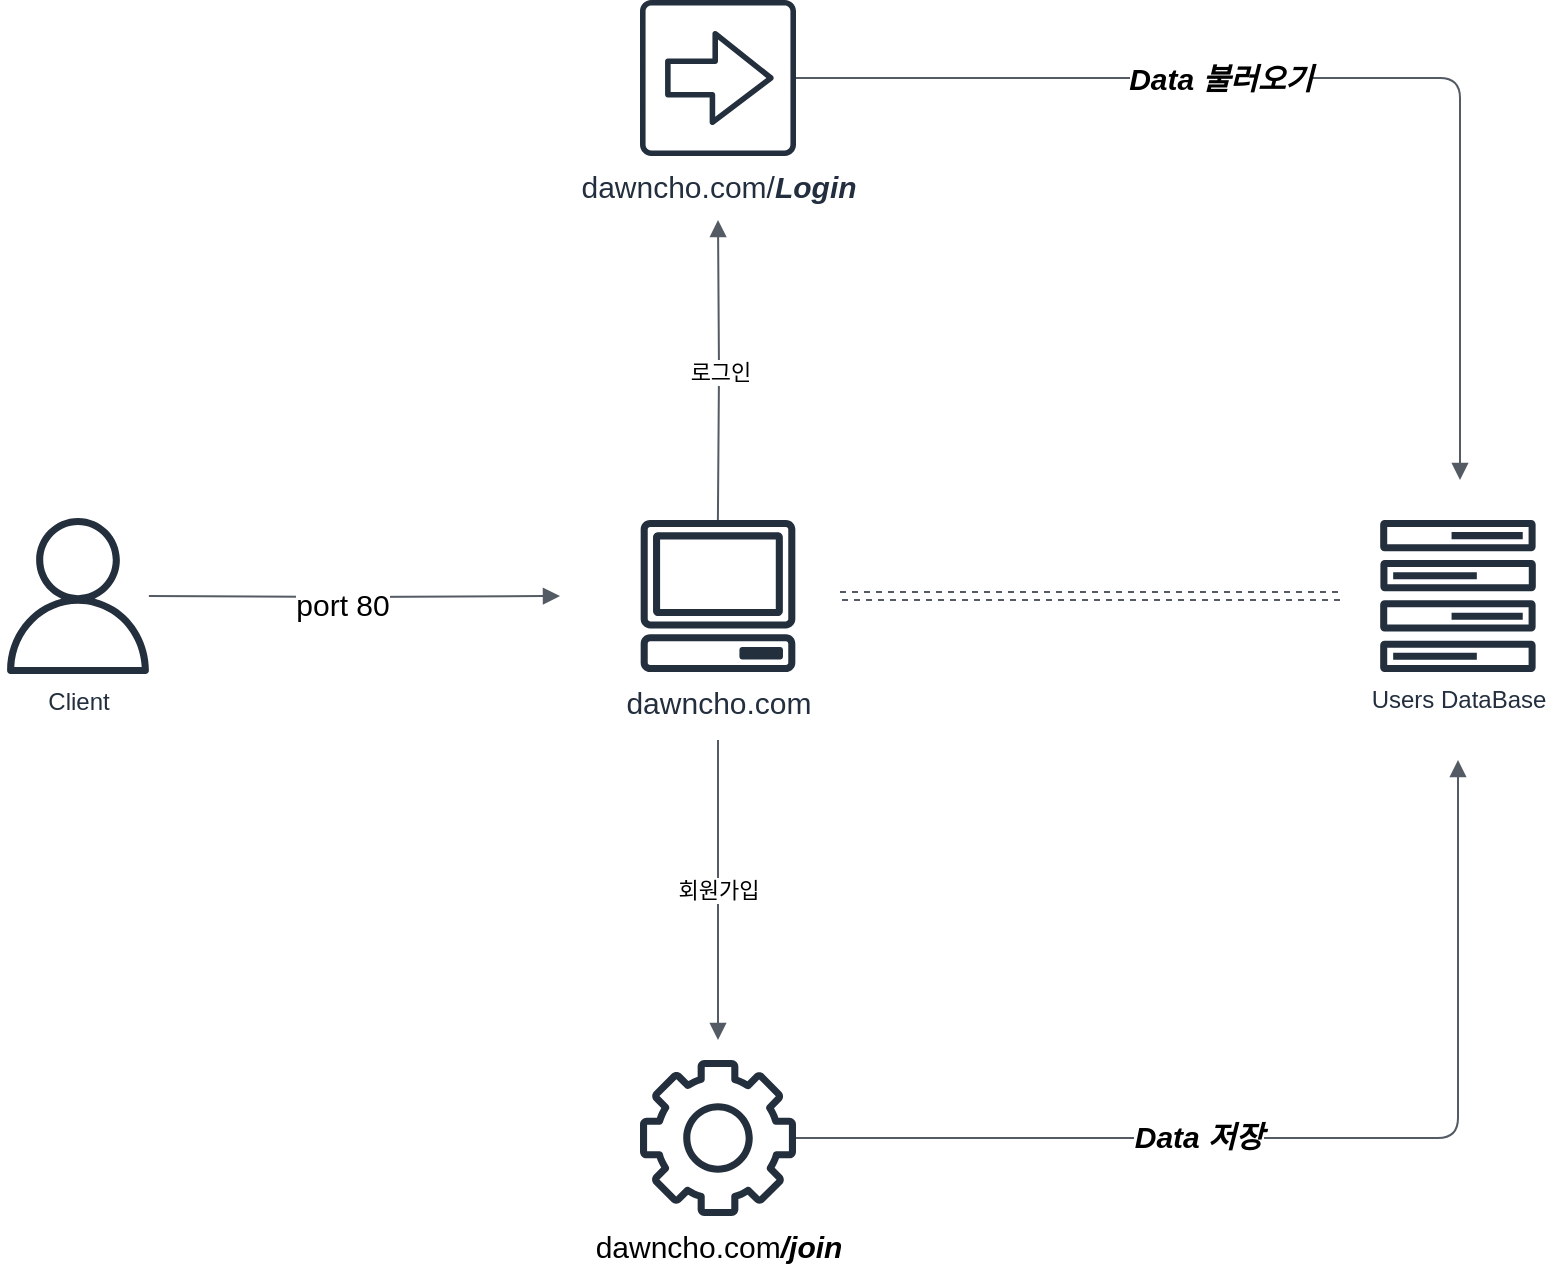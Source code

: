 <mxfile version="16.5.6" type="github"><diagram id="p0w3NWP9c2cCyxxNbRGb" name="Page-1"><mxGraphModel dx="1153" dy="1144" grid="1" gridSize="10" guides="1" tooltips="1" connect="1" arrows="1" fold="1" page="1" pageScale="1" pageWidth="827" pageHeight="1169" math="0" shadow="0"><root><mxCell id="0"/><mxCell id="1" parent="0"/><mxCell id="rlilxc9jHkQiimYPmj73-1" value="&lt;font style=&quot;font-size: 15px&quot;&gt;dawncho.com&lt;/font&gt;" style="sketch=0;outlineConnect=0;fontColor=#232F3E;gradientColor=none;fillColor=#232F3D;strokeColor=none;dashed=0;verticalLabelPosition=bottom;verticalAlign=top;align=center;html=1;fontSize=12;fontStyle=0;aspect=fixed;pointerEvents=1;shape=mxgraph.aws4.client;" vertex="1" parent="1"><mxGeometry x="360" y="500" width="78" height="76" as="geometry"/></mxCell><mxCell id="rlilxc9jHkQiimYPmj73-2" value="Users DataBase" style="sketch=0;outlineConnect=0;fontColor=#232F3E;gradientColor=none;fillColor=#232F3D;strokeColor=none;dashed=0;verticalLabelPosition=bottom;verticalAlign=top;align=center;html=1;fontSize=12;fontStyle=0;aspect=fixed;pointerEvents=1;shape=mxgraph.aws4.forums;" vertex="1" parent="1"><mxGeometry x="730" y="500" width="78" height="76" as="geometry"/></mxCell><mxCell id="rlilxc9jHkQiimYPmj73-4" value="&lt;span style=&quot;color: rgb(0 , 0 , 0) ; font-size: 15px ; background-color: rgb(255 , 255 , 255)&quot;&gt;dawncho.com&lt;/span&gt;&lt;b style=&quot;color: rgb(0 , 0 , 0) ; font-size: 15px ; background-color: rgb(255 , 255 , 255)&quot;&gt;&lt;i&gt;/join&lt;/i&gt;&lt;/b&gt;" style="sketch=0;outlineConnect=0;fontColor=#232F3E;gradientColor=none;fillColor=#232F3D;strokeColor=none;dashed=0;verticalLabelPosition=bottom;verticalAlign=top;align=center;html=1;fontSize=12;fontStyle=0;aspect=fixed;pointerEvents=1;shape=mxgraph.aws4.gear;" vertex="1" parent="1"><mxGeometry x="360" y="770" width="78" height="78" as="geometry"/></mxCell><mxCell id="rlilxc9jHkQiimYPmj73-5" value="&lt;font style=&quot;font-size: 15px&quot;&gt;dawncho.com/&lt;i&gt;&lt;b&gt;Login&lt;/b&gt;&lt;/i&gt;&lt;/font&gt;" style="sketch=0;outlineConnect=0;fontColor=#232F3E;gradientColor=none;fillColor=#232F3D;strokeColor=none;dashed=0;verticalLabelPosition=bottom;verticalAlign=top;align=center;html=1;fontSize=12;fontStyle=0;aspect=fixed;pointerEvents=1;shape=mxgraph.aws4.all_products;" vertex="1" parent="1"><mxGeometry x="360" y="240" width="78" height="78" as="geometry"/></mxCell><mxCell id="rlilxc9jHkQiimYPmj73-8" value="Client" style="sketch=0;outlineConnect=0;fontColor=#232F3E;gradientColor=none;fillColor=#232F3D;strokeColor=none;dashed=0;verticalLabelPosition=bottom;verticalAlign=top;align=center;html=1;fontSize=12;fontStyle=0;aspect=fixed;pointerEvents=1;shape=mxgraph.aws4.user;" vertex="1" parent="1"><mxGeometry x="40" y="499" width="78" height="78" as="geometry"/></mxCell><mxCell id="rlilxc9jHkQiimYPmj73-10" value="" style="edgeStyle=orthogonalEdgeStyle;html=1;endArrow=none;elbow=vertical;startArrow=block;startFill=1;strokeColor=#545B64;rounded=0;" edge="1" parent="1" target="rlilxc9jHkQiimYPmj73-8"><mxGeometry width="100" relative="1" as="geometry"><mxPoint x="320" y="538" as="sourcePoint"/><mxPoint x="180" y="540" as="targetPoint"/></mxGeometry></mxCell><mxCell id="rlilxc9jHkQiimYPmj73-17" value="port 80" style="edgeLabel;html=1;align=center;verticalAlign=middle;resizable=0;points=[];fontSize=15;" vertex="1" connectable="0" parent="rlilxc9jHkQiimYPmj73-10"><mxGeometry x="0.148" y="4" relative="1" as="geometry"><mxPoint x="9" as="offset"/></mxGeometry></mxCell><mxCell id="rlilxc9jHkQiimYPmj73-11" value="로그인" style="edgeStyle=orthogonalEdgeStyle;html=1;endArrow=none;elbow=vertical;startArrow=block;startFill=1;strokeColor=#545B64;rounded=0;" edge="1" parent="1" target="rlilxc9jHkQiimYPmj73-1"><mxGeometry width="100" relative="1" as="geometry"><mxPoint x="399" y="350" as="sourcePoint"/><mxPoint x="560" y="580" as="targetPoint"/></mxGeometry></mxCell><mxCell id="rlilxc9jHkQiimYPmj73-12" value="" style="edgeStyle=orthogonalEdgeStyle;html=1;endArrow=none;elbow=vertical;startArrow=block;startFill=1;strokeColor=#545B64;rounded=1;" edge="1" parent="1" target="rlilxc9jHkQiimYPmj73-5"><mxGeometry width="100" relative="1" as="geometry"><mxPoint x="770" y="480" as="sourcePoint"/><mxPoint x="560" y="580" as="targetPoint"/><Array as="points"><mxPoint x="770" y="279"/></Array></mxGeometry></mxCell><mxCell id="rlilxc9jHkQiimYPmj73-19" value="Data 불러오기" style="edgeLabel;html=1;align=center;verticalAlign=middle;resizable=0;points=[];fontSize=15;fontStyle=3;horizontal=1;" vertex="1" connectable="0" parent="rlilxc9jHkQiimYPmj73-12"><mxGeometry x="0.204" relative="1" as="geometry"><mxPoint as="offset"/></mxGeometry></mxCell><mxCell id="rlilxc9jHkQiimYPmj73-13" value="" style="edgeStyle=orthogonalEdgeStyle;html=1;endArrow=none;elbow=vertical;startArrow=block;startFill=1;strokeColor=#545B64;rounded=0;shape=link;dashed=1;" edge="1" parent="1"><mxGeometry width="100" relative="1" as="geometry"><mxPoint x="460" y="538" as="sourcePoint"/><mxPoint x="710" y="538" as="targetPoint"/></mxGeometry></mxCell><mxCell id="rlilxc9jHkQiimYPmj73-14" value="회원가입" style="edgeStyle=orthogonalEdgeStyle;html=1;endArrow=none;elbow=vertical;startArrow=block;startFill=1;strokeColor=#545B64;rounded=0;" edge="1" parent="1"><mxGeometry width="100" relative="1" as="geometry"><mxPoint x="399" y="760" as="sourcePoint"/><mxPoint x="399" y="610" as="targetPoint"/></mxGeometry></mxCell><mxCell id="rlilxc9jHkQiimYPmj73-15" value="" style="edgeStyle=orthogonalEdgeStyle;html=1;endArrow=none;elbow=vertical;startArrow=block;startFill=1;strokeColor=#545B64;rounded=1;" edge="1" parent="1" target="rlilxc9jHkQiimYPmj73-4"><mxGeometry x="0.232" width="100" relative="1" as="geometry"><mxPoint x="769" y="620" as="sourcePoint"/><mxPoint x="560" y="580" as="targetPoint"/><Array as="points"><mxPoint x="769" y="809"/></Array><mxPoint as="offset"/></mxGeometry></mxCell><mxCell id="rlilxc9jHkQiimYPmj73-18" value="Data 저장" style="edgeLabel;html=1;align=center;verticalAlign=middle;resizable=0;points=[];fontSize=15;fontStyle=3" vertex="1" connectable="0" parent="rlilxc9jHkQiimYPmj73-15"><mxGeometry x="0.227" y="-1" relative="1" as="geometry"><mxPoint as="offset"/></mxGeometry></mxCell></root></mxGraphModel></diagram></mxfile>